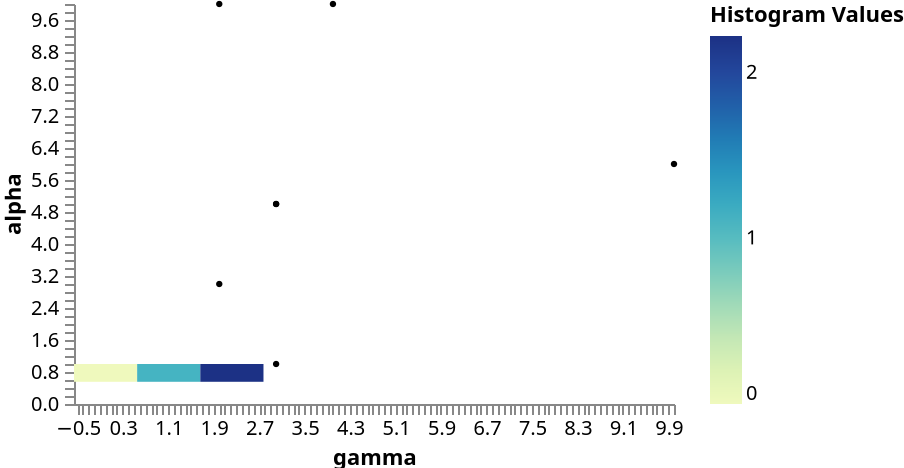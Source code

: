 {
  "$schema": "https://vega.github.io/schema/vega/v5.json",
  "width": 300,
  "height": 200,
  "data": [
      {
      "name": "points",
      "values": [
          {"gamma": 2, "alpha": 10},
          {"gamma": 3, "alpha": 5},
          {"gamma": 3, "alpha": 5},
          {"gamma": 10, "alpha": 6},
          {"gamma": 2, "alpha": 3},
          {"gamma": 4, "alpha": 10},
          {"gamma": 3, "alpha": 1}
        ]
      },
    {
      "name": "mesh",
      "values": [
        {"x_start":-0.5555555556,"x_end":0.5555555556,"y_start":0.5555555556, "y_end": 1, "__count":0.0},
        {"x_start":0.5555555556,"x_end":1.6666666667,"y_start":0.5555555556, "y_end": 1, "__count":1.1111111111},
        {"x_start":1.6666666667,"x_end":2.7777777778,"y_start":0.5555555556, "y_end": 1, "__count":2.2222222222}
        ],
      "format": {"type": "json"}
      
    }
  ],
  "marks": [
    {
      "name": "marks",
      "type": "rect",
      "style": ["rect"],
      "from": {"data": "mesh"},
      "encode": {
        "update": {
          "fill": {"scale": "color", "field": "__count"},
          "x2": {
            "scale": "x",
            "field": "x_start"
          },
          "x": {
            "scale": "x",
            "field": "x_end"
          },
          "y2": {
            "scale": "y",
            "field": "y_start"
          },
          "y": {
            "scale": "y",
            "field": "y_end"
          }
        }
      }
    },
        {
      "type": "symbol",
      "from": {"data": "points"},
      "encode": {
        "enter": {
          "fillOpacity": {"value": 1},
          "fill": {"value": "black"}
        },
        "update": {
          "x": {"scale": "x", "field" : "gamma"},
          "y": {"scale": "y", "field" : "alpha"},
          "size": {"value": 10}
        }
      }
    }
  ],
  "scales": [
    {
      "name": "x",
      "type": "linear",
      "domain": 
      {"fields": [
        {"data": "points", "field": "gamma"},
        {"data": "mesh", "field": "x_start"},
        {"data": "mesh", "field": "y_end"}]},
      "range": [0, {"signal": "width"}]
    },
    {
      "name": "y",
      "type": "linear",
      "domain":
      {"fields": [
        {"data": "points", "field": "alpha"},
        {"data": "mesh", "field": "y_start"},
        {"data": "mesh", "field": "y_end"}]},
      "range": [{"signal": "height"}, 0]
    },
    {
      "name": "color",
      "type": "linear",
      "domain": {"data": "mesh", "field": "__count"},
      "range": "heatmap",
      "interpolate": "hcl",
      "zero": true
    }
  ],
  "axes": [
    {
      "scale": "x",
      "orient": "bottom",
      "title": "gamma",
      "labelOverlap": true,
      "tickCount": {"signal": "ceil(width/3)"}
    },
    {
      "scale": "y",
      "orient": "left",
      "title": "alpha",
      "labelOverlap": true,
      "tickCount": {"signal": "ceil(height/3)"}
    }
  ],
  "legends": [
    {
      "fill": "color",
      "gradientLength": {"signal": "height - 16"},
      "title": "Histogram Values"
    }
  ]
}